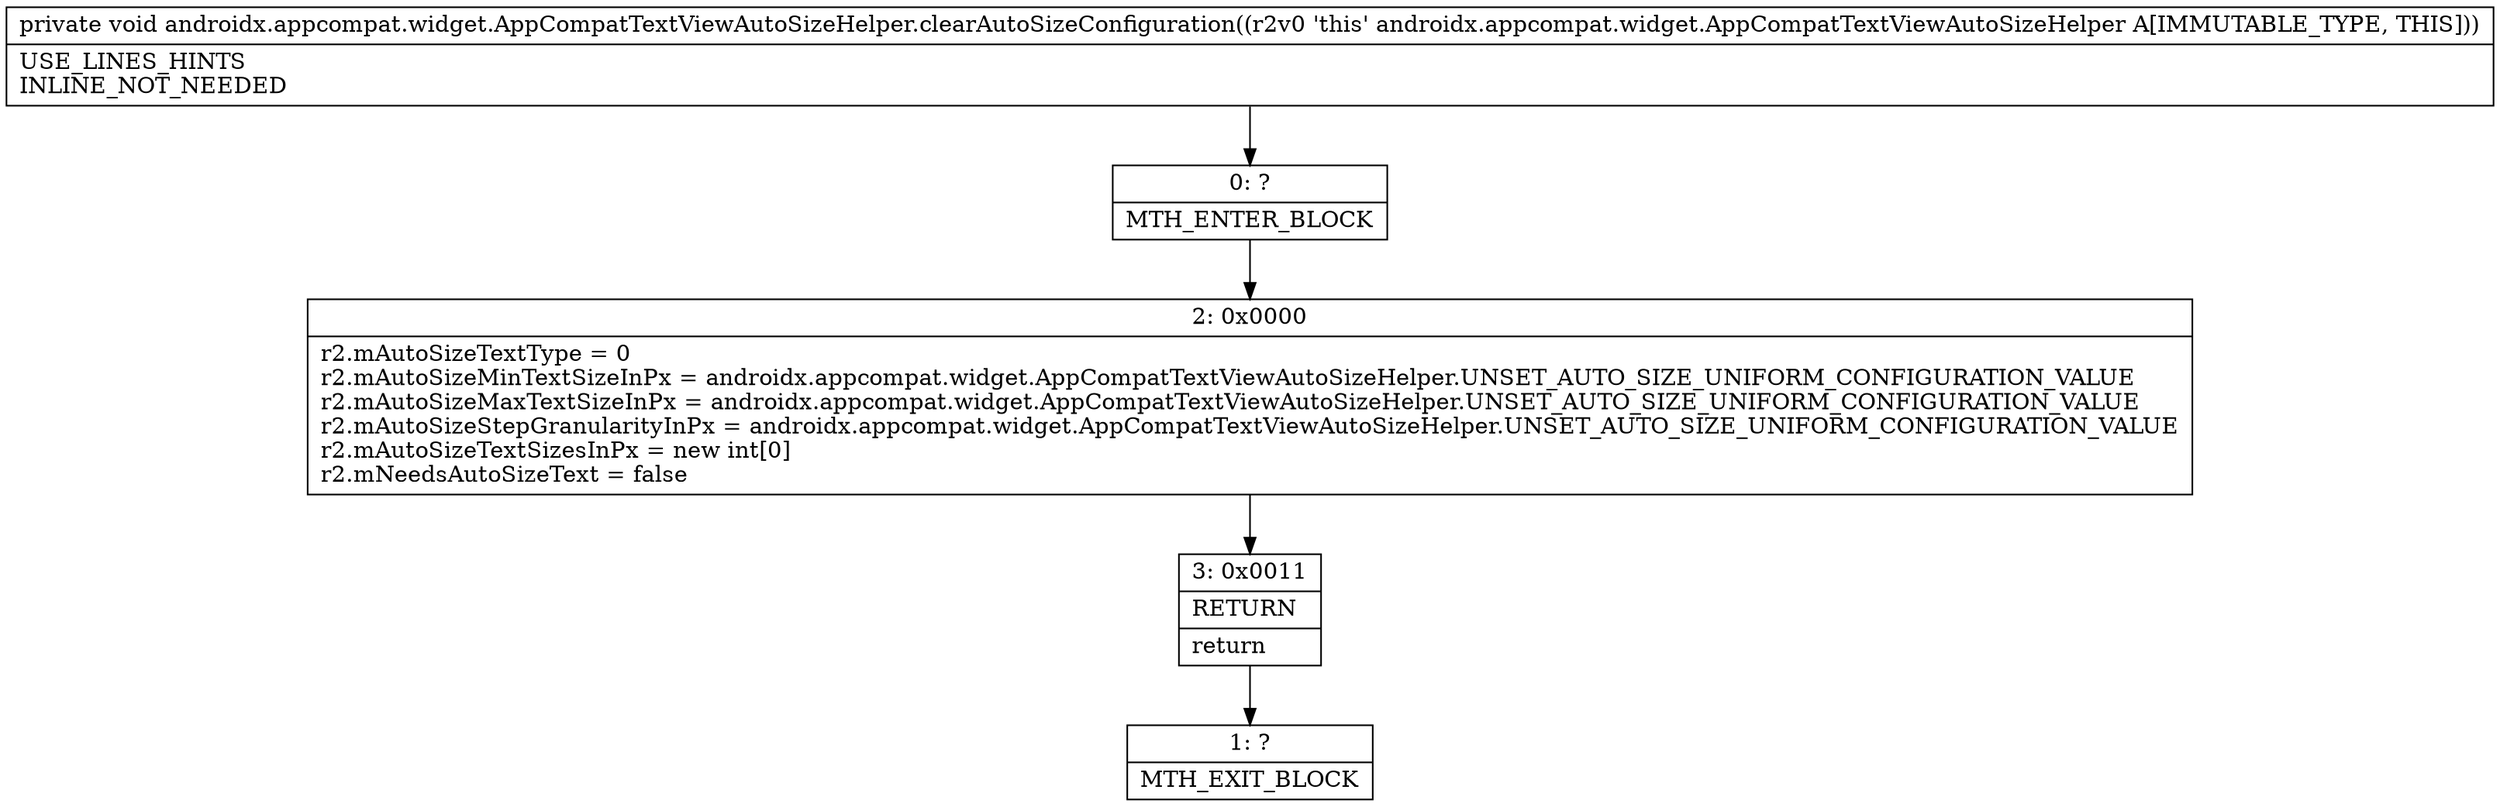 digraph "CFG forandroidx.appcompat.widget.AppCompatTextViewAutoSizeHelper.clearAutoSizeConfiguration()V" {
Node_0 [shape=record,label="{0\:\ ?|MTH_ENTER_BLOCK\l}"];
Node_2 [shape=record,label="{2\:\ 0x0000|r2.mAutoSizeTextType = 0\lr2.mAutoSizeMinTextSizeInPx = androidx.appcompat.widget.AppCompatTextViewAutoSizeHelper.UNSET_AUTO_SIZE_UNIFORM_CONFIGURATION_VALUE\lr2.mAutoSizeMaxTextSizeInPx = androidx.appcompat.widget.AppCompatTextViewAutoSizeHelper.UNSET_AUTO_SIZE_UNIFORM_CONFIGURATION_VALUE\lr2.mAutoSizeStepGranularityInPx = androidx.appcompat.widget.AppCompatTextViewAutoSizeHelper.UNSET_AUTO_SIZE_UNIFORM_CONFIGURATION_VALUE\lr2.mAutoSizeTextSizesInPx = new int[0]\lr2.mNeedsAutoSizeText = false\l}"];
Node_3 [shape=record,label="{3\:\ 0x0011|RETURN\l|return\l}"];
Node_1 [shape=record,label="{1\:\ ?|MTH_EXIT_BLOCK\l}"];
MethodNode[shape=record,label="{private void androidx.appcompat.widget.AppCompatTextViewAutoSizeHelper.clearAutoSizeConfiguration((r2v0 'this' androidx.appcompat.widget.AppCompatTextViewAutoSizeHelper A[IMMUTABLE_TYPE, THIS]))  | USE_LINES_HINTS\lINLINE_NOT_NEEDED\l}"];
MethodNode -> Node_0;Node_0 -> Node_2;
Node_2 -> Node_3;
Node_3 -> Node_1;
}

